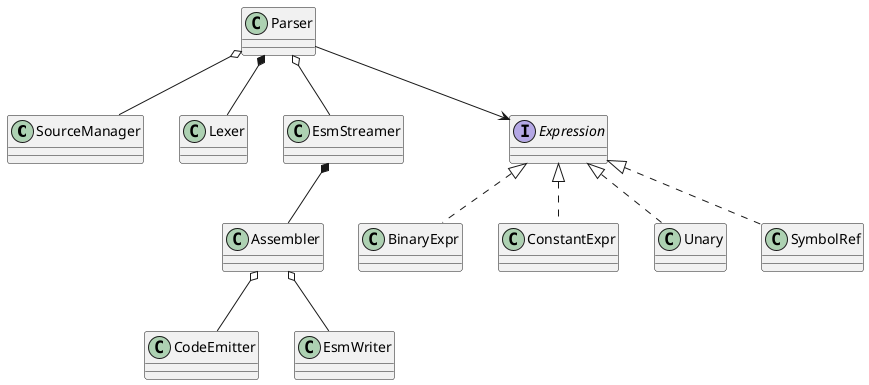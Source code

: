 @startuml
class SourceManager
class Lexer
class Parser
class CodeEmitter
class EsmWriter
class Assembler
class EsmStreamer

interface Expression
class BinaryExpr
class ConstantExpr
class Unary
class SymbolRef

Expression <|.. BinaryExpr
Expression <|.. ConstantExpr
Expression <|.. Unary
Expression <|.. SymbolRef

Assembler o-- CodeEmitter
Assembler o-- EsmWriter
EsmStreamer *-- Assembler
Parser o-- SourceManager
Parser o-- EsmStreamer
Parser *-- Lexer
Parser --> Expression
@enduml
